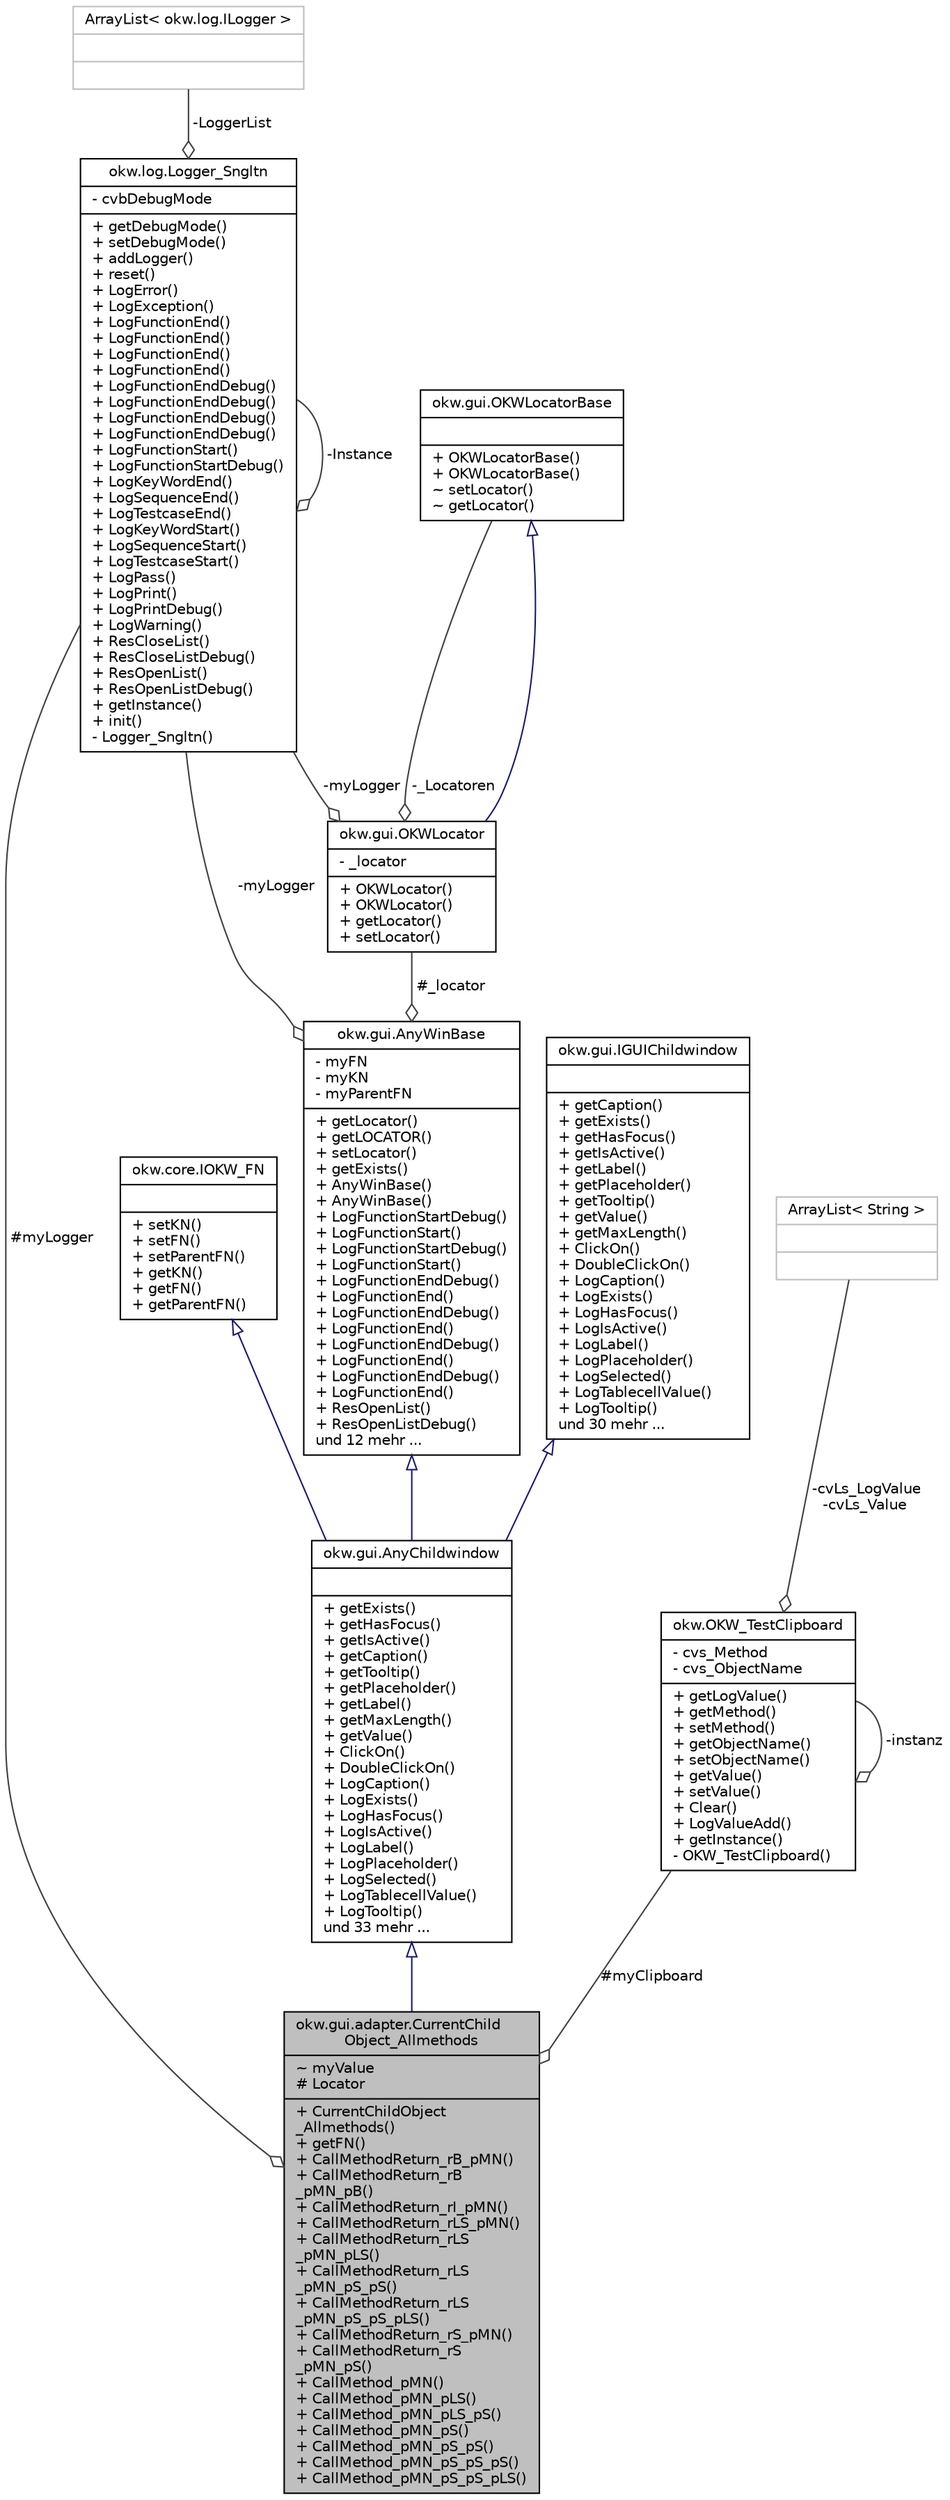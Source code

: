 digraph "okw.gui.adapter.CurrentChildObject_Allmethods"
{
 // INTERACTIVE_SVG=YES
 // LATEX_PDF_SIZE
  edge [fontname="Helvetica",fontsize="10",labelfontname="Helvetica",labelfontsize="10"];
  node [fontname="Helvetica",fontsize="10",shape=record];
  Node5 [label="{okw.gui.adapter.CurrentChild\lObject_Allmethods\n|~ myValue\l# Locator\l|+ CurrentChildObject\l_Allmethods()\l+ getFN()\l+ CallMethodReturn_rB_pMN()\l+ CallMethodReturn_rB\l_pMN_pB()\l+ CallMethodReturn_rI_pMN()\l+ CallMethodReturn_rLS_pMN()\l+ CallMethodReturn_rLS\l_pMN_pLS()\l+ CallMethodReturn_rLS\l_pMN_pS_pS()\l+ CallMethodReturn_rLS\l_pMN_pS_pS_pLS()\l+ CallMethodReturn_rS_pMN()\l+ CallMethodReturn_rS\l_pMN_pS()\l+ CallMethod_pMN()\l+ CallMethod_pMN_pLS()\l+ CallMethod_pMN_pLS_pS()\l+ CallMethod_pMN_pS()\l+ CallMethod_pMN_pS_pS()\l+ CallMethod_pMN_pS_pS_pS()\l+ CallMethod_pMN_pS_pS_pLS()\l}",height=0.2,width=0.4,color="black", fillcolor="grey75", style="filled", fontcolor="black",tooltip=" "];
  Node6 -> Node5 [dir="back",color="midnightblue",fontsize="10",style="solid",arrowtail="onormal",fontname="Helvetica"];
  Node6 [label="{okw.gui.AnyChildwindow\n||+ getExists()\l+ getHasFocus()\l+ getIsActive()\l+ getCaption()\l+ getTooltip()\l+ getPlaceholder()\l+ getLabel()\l+ getMaxLength()\l+ getValue()\l+ ClickOn()\l+ DoubleClickOn()\l+ LogCaption()\l+ LogExists()\l+ LogHasFocus()\l+ LogIsActive()\l+ LogLabel()\l+ LogPlaceholder()\l+ LogSelected()\l+ LogTablecellValue()\l+ LogTooltip()\lund 33 mehr ...\l}",height=0.2,width=0.4,color="black", fillcolor="white", style="filled",URL="$classokw_1_1gui_1_1_any_childwindow.html",tooltip=" "];
  Node7 -> Node6 [dir="back",color="midnightblue",fontsize="10",style="solid",arrowtail="onormal",fontname="Helvetica"];
  Node7 [label="{okw.gui.AnyWinBase\n|- myFN\l- myKN\l- myParentFN\l|+ getLocator()\l+ getLOCATOR()\l+ setLocator()\l+ getExists()\l+ AnyWinBase()\l+ AnyWinBase()\l+ LogFunctionStartDebug()\l+ LogFunctionStart()\l+ LogFunctionStartDebug()\l+ LogFunctionStart()\l+ LogFunctionEndDebug()\l+ LogFunctionEnd()\l+ LogFunctionEndDebug()\l+ LogFunctionEnd()\l+ LogFunctionEndDebug()\l+ LogFunctionEnd()\l+ LogFunctionEndDebug()\l+ LogFunctionEnd()\l+ ResOpenList()\l+ ResOpenListDebug()\lund 12 mehr ...\l}",height=0.2,width=0.4,color="black", fillcolor="white", style="filled",URL="$classokw_1_1gui_1_1_any_win_base.html",tooltip="Description of AnyWin."];
  Node8 -> Node7 [color="grey25",fontsize="10",style="solid",label=" #_locator" ,arrowhead="odiamond",fontname="Helvetica"];
  Node8 [label="{okw.gui.OKWLocator\n|- _locator\l|+ OKWLocator()\l+ OKWLocator()\l+ getLocator()\l+ setLocator()\l}",height=0.2,width=0.4,color="black", fillcolor="white", style="filled",URL="$classokw_1_1gui_1_1_o_k_w_locator.html",tooltip="Description of OKWLocator."];
  Node9 -> Node8 [dir="back",color="midnightblue",fontsize="10",style="solid",arrowtail="onormal",fontname="Helvetica"];
  Node9 [label="{okw.gui.OKWLocatorBase\n||+ OKWLocatorBase()\l+ OKWLocatorBase()\l~ setLocator()\l~ getLocator()\l}",height=0.2,width=0.4,color="black", fillcolor="white", style="filled",URL="$classokw_1_1gui_1_1_o_k_w_locator_base.html",tooltip=" "];
  Node9 -> Node8 [color="grey25",fontsize="10",style="solid",label=" -_Locatoren" ,arrowhead="odiamond",fontname="Helvetica"];
  Node10 -> Node8 [color="grey25",fontsize="10",style="solid",label=" -myLogger" ,arrowhead="odiamond",fontname="Helvetica"];
  Node10 [label="{okw.log.Logger_Sngltn\n|- cvbDebugMode\l|+ getDebugMode()\l+ setDebugMode()\l+ addLogger()\l+ reset()\l+ LogError()\l+ LogException()\l+ LogFunctionEnd()\l+ LogFunctionEnd()\l+ LogFunctionEnd()\l+ LogFunctionEnd()\l+ LogFunctionEndDebug()\l+ LogFunctionEndDebug()\l+ LogFunctionEndDebug()\l+ LogFunctionEndDebug()\l+ LogFunctionStart()\l+ LogFunctionStartDebug()\l+ LogKeyWordEnd()\l+ LogSequenceEnd()\l+ LogTestcaseEnd()\l+ LogKeyWordStart()\l+ LogSequenceStart()\l+ LogTestcaseStart()\l+ LogPass()\l+ LogPrint()\l+ LogPrintDebug()\l+ LogWarning()\l+ ResCloseList()\l+ ResCloseListDebug()\l+ ResOpenList()\l+ ResOpenListDebug()\l+ getInstance()\l+ init()\l- Logger_Sngltn()\l}",height=0.2,width=0.4,color="black", fillcolor="white", style="filled",URL="$classokw_1_1log_1_1_logger___sngltn.html",tooltip=" "];
  Node11 -> Node10 [color="grey25",fontsize="10",style="solid",label=" -LoggerList" ,arrowhead="odiamond",fontname="Helvetica"];
  Node11 [label="{ArrayList\< okw.log.ILogger \>\n||}",height=0.2,width=0.4,color="grey75", fillcolor="white", style="filled",tooltip=" "];
  Node10 -> Node10 [color="grey25",fontsize="10",style="solid",label=" -Instance" ,arrowhead="odiamond",fontname="Helvetica"];
  Node10 -> Node7 [color="grey25",fontsize="10",style="solid",label=" -myLogger" ,arrowhead="odiamond",fontname="Helvetica"];
  Node12 -> Node6 [dir="back",color="midnightblue",fontsize="10",style="solid",arrowtail="onormal",fontname="Helvetica"];
  Node12 [label="{okw.gui.IGUIChildwindow\n||+ getCaption()\l+ getExists()\l+ getHasFocus()\l+ getIsActive()\l+ getLabel()\l+ getPlaceholder()\l+ getTooltip()\l+ getValue()\l+ getMaxLength()\l+ ClickOn()\l+ DoubleClickOn()\l+ LogCaption()\l+ LogExists()\l+ LogHasFocus()\l+ LogIsActive()\l+ LogLabel()\l+ LogPlaceholder()\l+ LogSelected()\l+ LogTablecellValue()\l+ LogTooltip()\lund 30 mehr ...\l}",height=0.2,width=0.4,color="black", fillcolor="white", style="filled",URL="$interfaceokw_1_1gui_1_1_i_g_u_i_childwindow.html",tooltip=" "];
  Node13 -> Node6 [dir="back",color="midnightblue",fontsize="10",style="solid",arrowtail="onormal",fontname="Helvetica"];
  Node13 [label="{okw.core.IOKW_FN\n||+ setKN()\l+ setFN()\l+ setParentFN()\l+ getKN()\l+ getFN()\l+ getParentFN()\l}",height=0.2,width=0.4,color="black", fillcolor="white", style="filled",URL="$interfaceokw_1_1core_1_1_i_o_k_w___f_n.html",tooltip=" "];
  Node14 -> Node5 [color="grey25",fontsize="10",style="solid",label=" #myClipboard" ,arrowhead="odiamond",fontname="Helvetica"];
  Node14 [label="{okw.OKW_TestClipboard\n|- cvs_Method\l- cvs_ObjectName\l|+ getLogValue()\l+ getMethod()\l+ setMethod()\l+ getObjectName()\l+ setObjectName()\l+ getValue()\l+ setValue()\l+ Clear()\l+ LogValueAdd()\l+ getInstance()\l- OKW_TestClipboard()\l}",height=0.2,width=0.4,color="black", fillcolor="white", style="filled",URL="$classokw_1_1_o_k_w___test_clipboard.html",tooltip=" "];
  Node15 -> Node14 [color="grey25",fontsize="10",style="solid",label=" -cvLs_LogValue\n-cvLs_Value" ,arrowhead="odiamond",fontname="Helvetica"];
  Node15 [label="{ArrayList\< String \>\n||}",height=0.2,width=0.4,color="grey75", fillcolor="white", style="filled",tooltip=" "];
  Node14 -> Node14 [color="grey25",fontsize="10",style="solid",label=" -instanz" ,arrowhead="odiamond",fontname="Helvetica"];
  Node10 -> Node5 [color="grey25",fontsize="10",style="solid",label=" #myLogger" ,arrowhead="odiamond",fontname="Helvetica"];
}
